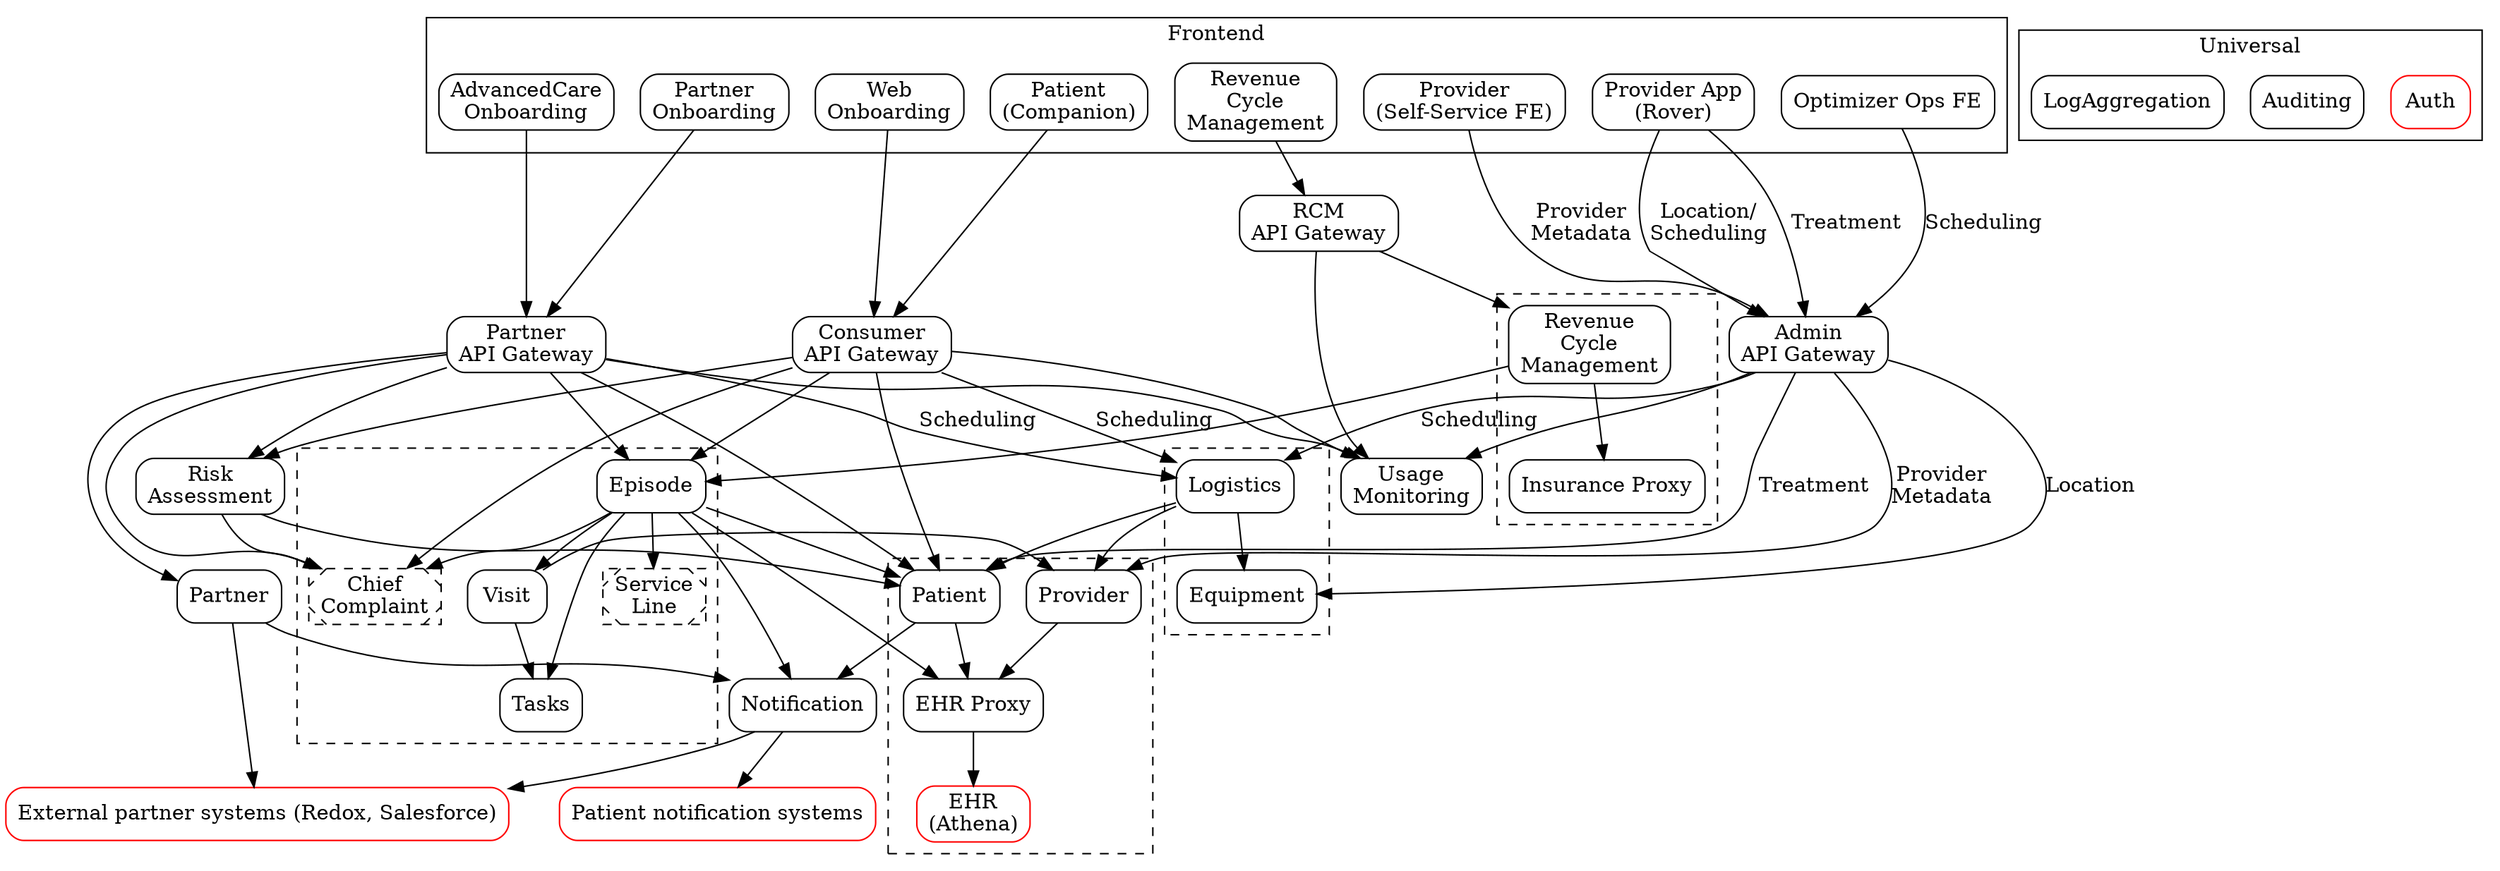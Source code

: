 // Target Architecture (Future)
digraph G {
    compound=true;
    node [shape=box style=rounded];

    // Component definitions

    subgraph cluster_Frontend {
        label="Frontend"

        WebOnboardingFE [label="Web\nOnboarding"]
        AdvancedCareOnboardingFE [label="AdvancedCare\nOnboarding"]
        PartnerOnboardingFE [label="Partner\nOnboarding"]
        ManualOptimizerFE [label="Optimizer Ops FE"]
        ProviderFE [label="Provider\n(Self-Service FE)"]
        ProviderApp [label="Provider App\n(Rover)"]
        PatientFE [label="Patient\n(Companion)"]
        RevenueCycleManagementFE [label="Revenue\nCycle\nManagement"]
    }

    subgraph Backend {
        ConsumerAPIGatewaySvc [label="Consumer\nAPI Gateway" tooltip="Lowest privilege gateway for patient facing interfaces."]
        PartnerAPIGatewaySvc [label="Partner\nAPI Gateway" tooltip="Moderate privilege gateway for partner facing interfaces."]
        AdminAPIGatewaySvc [label="Admin\nAPI Gateway" tooltip="High privilege gateway for Dispatch internal interfaces."]
        RevenueCycleManagementAPIGatewaySvc [label="RCM\nAPI Gateway" tooltip="Revenue cycle management gateway."]

        subgraph grouped_services {
            style="dashed"

            subgraph cluster_Episodes {
                EpisodeSvc [label="Episode"]
                VisitSvc [label="Visit"]
                TaskSvc [label="Tasks"]

                subgraph enums {
                    node [style="dashed,diagonals"]

                    ChiefComplaintSvc [label="Chief\nComplaint"]
                    ServiceLineSvc [label="Service\nLine"]
                }
            }

            subgraph cluster_RCM {
                RevenueCycleManagementSvc [label="Revenue\nCycle\nManagement"]
                InsuranceProxy [label="Insurance Proxy"]
            }

            subgraph cluster_Logistics {
                LogisticsSvc [label="Logistics"]
                EquipmentSvc [label="Equipment"]
            }

            subgraph cluster_EHR {
                PatientSvc [label="Patient"]
                ProviderSvc [label="Provider"]

                EHRProxy [label="EHR Proxy"]
                EHR [label="EHR\n(Athena)" color="red"]
            }
        }

        subgraph cluster_Universal {
            label = "Universal"

            AuthSvc [label="Auth" color="red"]
            AuditingSvc [label="Auditing"]
            LoggingSvc [label="LogAggregation"
                        tooltip="Handles general log aggregation as well as siloing of PHI/scrubbable/PHI-free data. May vend events for data consumers."]
        }

        RiskAssessmentSvc [label="Risk\nAssessment"]
        PartnerSvc [label="Partner"]
        ExternalPartnerSystems [label="External partner systems (Redox, Salesforce)" color="red"]
        PatientEngagementSystems [label="Patient notification systems" color="red"]
        NotificationSvc [label="Notification"]
        UsageMonitoringSvc [label="Usage\nMonitoring"]
    }


    // Relations

    ProviderApp -> AdminAPIGatewaySvc [label="Location/\nScheduling"]
    ProviderApp -> AdminAPIGatewaySvc -> PatientSvc [label="Treatment"]
    ManualOptimizerFE -> AdminAPIGatewaySvc [label="Scheduling"]
    AdminAPIGatewaySvc -> EquipmentSvc [label="Location"]
    AdminAPIGatewaySvc -> LogisticsSvc [label="Scheduling"]
    ProviderFE -> AdminAPIGatewaySvc -> ProviderSvc [label="Provider\nMetadata"]

    {WebOnboardingFE PatientFE} -> ConsumerAPIGatewaySvc
    {AdvancedCareOnboardingFE PartnerOnboardingFE} -> PartnerAPIGatewaySvc
    {ConsumerAPIGatewaySvc PartnerAPIGatewaySvc} -> LogisticsSvc [label="Scheduling"]
    {ConsumerAPIGatewaySvc PartnerAPIGatewaySvc} -> ChiefComplaintSvc
    {ConsumerAPIGatewaySvc PartnerAPIGatewaySvc} -> EpisodeSvc
    PartnerAPIGatewaySvc -> PartnerSvc

    RevenueCycleManagementFE -> RevenueCycleManagementAPIGatewaySvc
    RevenueCycleManagementAPIGatewaySvc -> RevenueCycleManagementSvc
    RevenueCycleManagementSvc -> {
        EpisodeSvc
        InsuranceProxy
    }

    {ConsumerAPIGatewaySvc PartnerAPIGatewaySvc} -> PatientSvc
    LogisticsSvc -> {
        PatientSvc
        ProviderSvc
        EquipmentSvc
    }

    {AdminAPIGatewaySvc ConsumerAPIGatewaySvc PartnerAPIGatewaySvc RevenueCycleManagementAPIGatewaySvc} -> UsageMonitoringSvc

    {PatientSvc ProviderSvc EpisodeSvc} -> EHRProxy -> EHR
    {ConsumerAPIGatewaySvc PartnerAPIGatewaySvc} -> RiskAssessmentSvc
    RiskAssessmentSvc -> {
        PatientSvc
        ChiefComplaintSvc
    }

    EpisodeSvc -> {
        VisitSvc
        PatientSvc

        ServiceLineSvc
        ChiefComplaintSvc
    }

    {EpisodeSvc VisitSvc} -> TaskSvc
    {EpisodeSvc PatientSvc} -> NotificationSvc
    VisitSvc -> ProviderSvc

    PartnerSvc -> {
        NotificationSvc
        ExternalPartnerSystems
    }
    NotificationSvc -> {
        ExternalPartnerSystems
        PatientEngagementSystems
    }
}
